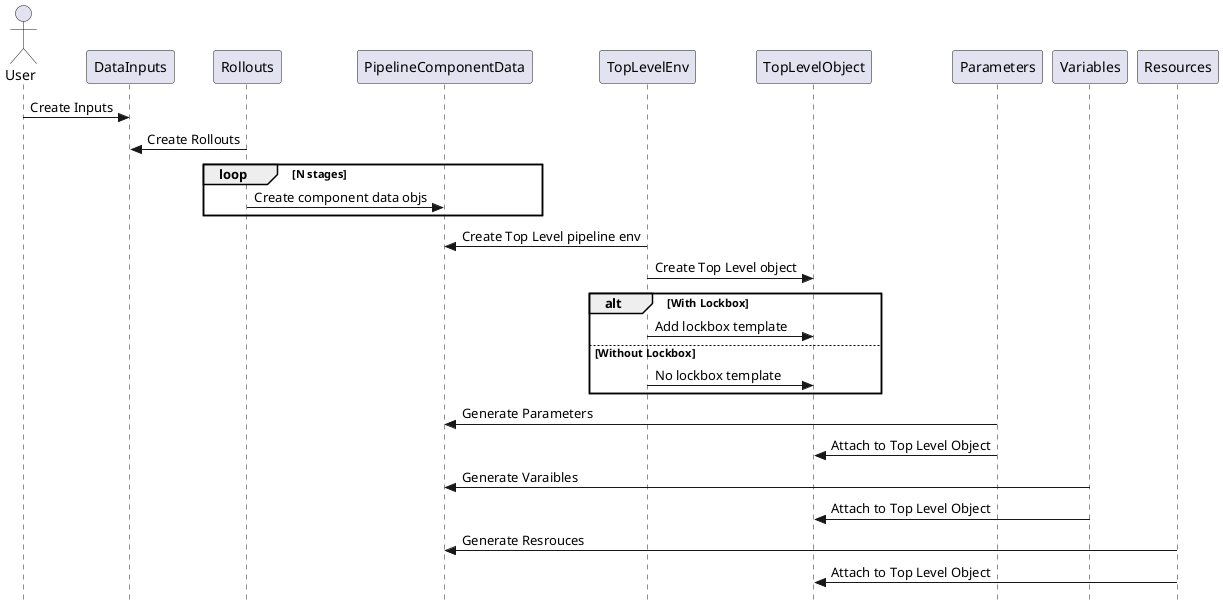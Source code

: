 @startuml Yaml Emitter
skinparam Style strictuml

actor User

User -> DataInputs: Create Inputs
Rollouts -> DataInputs: Create Rollouts

loop N stages
    Rollouts -> PipelineComponentData: Create component data objs
end

TopLevelEnv -> PipelineComponentData: Create Top Level pipeline env
TopLevelEnv -> TopLevelObject: Create Top Level object

alt With Lockbox
    TopLevelEnv -> TopLevelObject: Add lockbox template
else Without Lockbox
    TopLevelEnv -> TopLevelObject: No lockbox template
end

Parameters -> PipelineComponentData: Generate Parameters
Parameters -> TopLevelObject: Attach to Top Level Object
Variables -> PipelineComponentData: Generate Varaibles
Variables -> TopLevelObject: Attach to Top Level Object
Resources -> PipelineComponentData: Generate Resrouces
Resources -> TopLevelObject: Attach to Top Level Object

@enduml